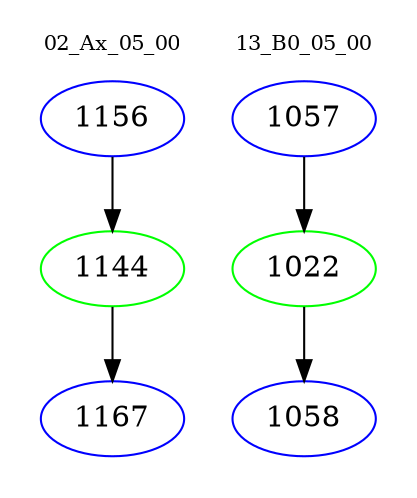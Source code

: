 digraph{
subgraph cluster_0 {
color = white
label = "02_Ax_05_00";
fontsize=10;
T0_1156 [label="1156", color="blue"]
T0_1156 -> T0_1144 [color="black"]
T0_1144 [label="1144", color="green"]
T0_1144 -> T0_1167 [color="black"]
T0_1167 [label="1167", color="blue"]
}
subgraph cluster_1 {
color = white
label = "13_B0_05_00";
fontsize=10;
T1_1057 [label="1057", color="blue"]
T1_1057 -> T1_1022 [color="black"]
T1_1022 [label="1022", color="green"]
T1_1022 -> T1_1058 [color="black"]
T1_1058 [label="1058", color="blue"]
}
}
